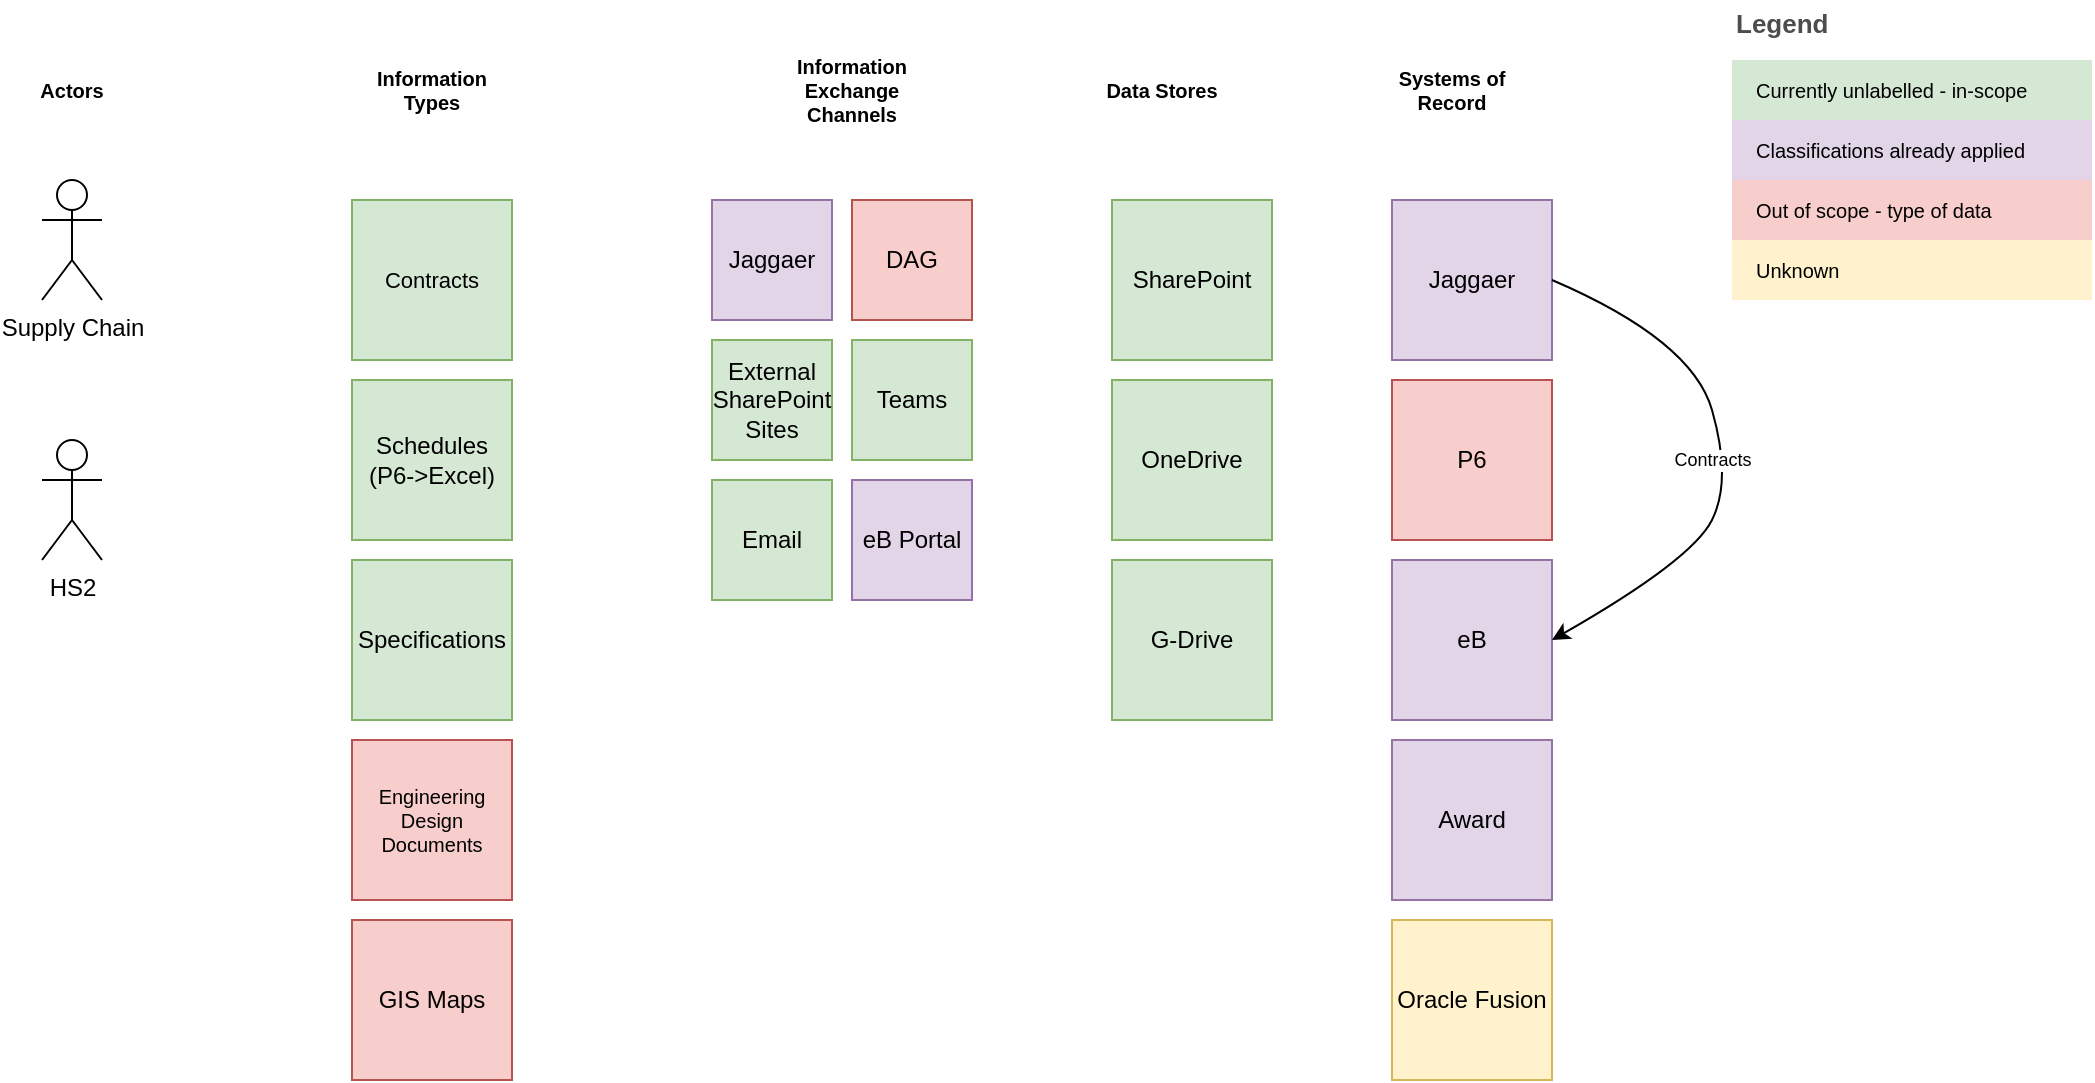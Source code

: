 <mxfile version="20.3.6" type="github" pages="2">
  <diagram id="cXLCR2YAizclSgLuJtya" name="Page-1">
    <mxGraphModel dx="1247" dy="654" grid="1" gridSize="10" guides="1" tooltips="1" connect="1" arrows="1" fold="1" page="1" pageScale="1" pageWidth="1169" pageHeight="827" math="0" shadow="0">
      <root>
        <mxCell id="0" />
        <mxCell id="1" parent="0" />
        <mxCell id="xMyo2FrH1NyN0CoWHX3c-1" value="HS2" style="shape=umlActor;verticalLabelPosition=bottom;verticalAlign=top;html=1;outlineConnect=0;" vertex="1" parent="1">
          <mxGeometry x="135" y="230" width="30" height="60" as="geometry" />
        </mxCell>
        <mxCell id="xMyo2FrH1NyN0CoWHX3c-4" value="SharePoint" style="whiteSpace=wrap;html=1;aspect=fixed;fillColor=#d5e8d4;strokeColor=#82b366;" vertex="1" parent="1">
          <mxGeometry x="670" y="110" width="80" height="80" as="geometry" />
        </mxCell>
        <mxCell id="xMyo2FrH1NyN0CoWHX3c-5" value="eB" style="whiteSpace=wrap;html=1;aspect=fixed;fillColor=#e1d5e7;strokeColor=#9673a6;" vertex="1" parent="1">
          <mxGeometry x="810" y="290" width="80" height="80" as="geometry" />
        </mxCell>
        <mxCell id="xMyo2FrH1NyN0CoWHX3c-7" value="G-Drive" style="whiteSpace=wrap;html=1;aspect=fixed;fillColor=#d5e8d4;strokeColor=#82b366;" vertex="1" parent="1">
          <mxGeometry x="670" y="290" width="80" height="80" as="geometry" />
        </mxCell>
        <mxCell id="xMyo2FrH1NyN0CoWHX3c-8" value="Teams" style="whiteSpace=wrap;html=1;aspect=fixed;fillColor=#d5e8d4;strokeColor=#82b366;" vertex="1" parent="1">
          <mxGeometry x="540" y="180" width="60" height="60" as="geometry" />
        </mxCell>
        <mxCell id="xMyo2FrH1NyN0CoWHX3c-13" value="&lt;div style=&quot;font-size: 10px;&quot;&gt;&lt;span style=&quot;font-size: 10px;&quot;&gt;Engineering Design Documents&lt;/span&gt;&lt;/div&gt;" style="whiteSpace=wrap;html=1;aspect=fixed;fillColor=#f8cecc;strokeColor=#b85450;fontSize=10;fontStyle=0" vertex="1" parent="1">
          <mxGeometry x="290" y="380" width="80" height="80" as="geometry" />
        </mxCell>
        <mxCell id="xMyo2FrH1NyN0CoWHX3c-15" value="&lt;span&gt;GIS Maps&lt;/span&gt;" style="whiteSpace=wrap;html=1;aspect=fixed;fillColor=#f8cecc;strokeColor=#b85450;fontStyle=0" vertex="1" parent="1">
          <mxGeometry x="290" y="470" width="80" height="80" as="geometry" />
        </mxCell>
        <mxCell id="xMyo2FrH1NyN0CoWHX3c-16" value="Jaggaer" style="whiteSpace=wrap;html=1;aspect=fixed;fillColor=#e1d5e7;strokeColor=#9673a6;" vertex="1" parent="1">
          <mxGeometry x="470" y="110" width="60" height="60" as="geometry" />
        </mxCell>
        <mxCell id="xMyo2FrH1NyN0CoWHX3c-17" value="&lt;div style=&quot;font-size: 11px;&quot;&gt;&lt;span style=&quot;font-size: 11px;&quot;&gt;Contracts&lt;/span&gt;&lt;/div&gt;" style="whiteSpace=wrap;html=1;aspect=fixed;fillColor=#d5e8d4;strokeColor=#82b366;fontSize=11;fontStyle=0" vertex="1" parent="1">
          <mxGeometry x="290" y="110" width="80" height="80" as="geometry" />
        </mxCell>
        <mxCell id="xMyo2FrH1NyN0CoWHX3c-18" value="&lt;span&gt;Schedules&lt;br&gt;(P6-&amp;gt;Excel)&lt;/span&gt;" style="whiteSpace=wrap;html=1;aspect=fixed;fillColor=#d5e8d4;strokeColor=#82b366;fontStyle=0" vertex="1" parent="1">
          <mxGeometry x="290" y="200" width="80" height="80" as="geometry" />
        </mxCell>
        <mxCell id="xMyo2FrH1NyN0CoWHX3c-19" value="&lt;span&gt;Specifications&lt;/span&gt;" style="whiteSpace=wrap;html=1;aspect=fixed;fillColor=#d5e8d4;strokeColor=#82b366;fontStyle=0" vertex="1" parent="1">
          <mxGeometry x="290" y="290" width="80" height="80" as="geometry" />
        </mxCell>
        <mxCell id="xMyo2FrH1NyN0CoWHX3c-20" value="P6" style="whiteSpace=wrap;html=1;aspect=fixed;fillColor=#f8cecc;strokeColor=#b85450;" vertex="1" parent="1">
          <mxGeometry x="810" y="200" width="80" height="80" as="geometry" />
        </mxCell>
        <mxCell id="xMyo2FrH1NyN0CoWHX3c-23" value="Jaggaer" style="whiteSpace=wrap;html=1;aspect=fixed;fillColor=#e1d5e7;strokeColor=#9673a6;" vertex="1" parent="1">
          <mxGeometry x="810" y="110" width="80" height="80" as="geometry" />
        </mxCell>
        <mxCell id="xMyo2FrH1NyN0CoWHX3c-24" value="Supply Chain" style="shape=umlActor;verticalLabelPosition=bottom;verticalAlign=top;html=1;outlineConnect=0;" vertex="1" parent="1">
          <mxGeometry x="135" y="100" width="30" height="60" as="geometry" />
        </mxCell>
        <mxCell id="xMyo2FrH1NyN0CoWHX3c-25" value="DAG" style="whiteSpace=wrap;html=1;aspect=fixed;fillColor=#f8cecc;strokeColor=#b85450;" vertex="1" parent="1">
          <mxGeometry x="540" y="110" width="60" height="60" as="geometry" />
        </mxCell>
        <mxCell id="xMyo2FrH1NyN0CoWHX3c-26" value="OneDrive" style="whiteSpace=wrap;html=1;aspect=fixed;fillColor=#d5e8d4;strokeColor=#82b366;" vertex="1" parent="1">
          <mxGeometry x="670" y="200" width="80" height="80" as="geometry" />
        </mxCell>
        <mxCell id="6zMGDVPGb2TY7qlekUjw-1" value="Systems of Record" style="text;html=1;strokeColor=none;fillColor=none;align=center;verticalAlign=middle;whiteSpace=wrap;rounded=0;fontSize=10;fontStyle=1" vertex="1" parent="1">
          <mxGeometry x="810" y="40" width="60" height="30" as="geometry" />
        </mxCell>
        <mxCell id="6zMGDVPGb2TY7qlekUjw-2" value="Data Stores" style="text;html=1;strokeColor=none;fillColor=none;align=center;verticalAlign=middle;whiteSpace=wrap;rounded=0;fontSize=10;fontStyle=1" vertex="1" parent="1">
          <mxGeometry x="665" y="40" width="60" height="30" as="geometry" />
        </mxCell>
        <mxCell id="6zMGDVPGb2TY7qlekUjw-3" value="Information Exchange Channels" style="text;html=1;strokeColor=none;fillColor=none;align=center;verticalAlign=middle;whiteSpace=wrap;rounded=0;fontSize=10;fontStyle=1" vertex="1" parent="1">
          <mxGeometry x="510" y="40" width="60" height="30" as="geometry" />
        </mxCell>
        <mxCell id="6zMGDVPGb2TY7qlekUjw-6" value="eB Portal" style="whiteSpace=wrap;html=1;aspect=fixed;fillColor=#e1d5e7;strokeColor=#9673a6;" vertex="1" parent="1">
          <mxGeometry x="540" y="250" width="60" height="60" as="geometry" />
        </mxCell>
        <mxCell id="6zMGDVPGb2TY7qlekUjw-7" value="Email" style="whiteSpace=wrap;html=1;aspect=fixed;fillColor=#d5e8d4;strokeColor=#82b366;" vertex="1" parent="1">
          <mxGeometry x="470" y="250" width="60" height="60" as="geometry" />
        </mxCell>
        <mxCell id="6zMGDVPGb2TY7qlekUjw-8" value="External&lt;br&gt;SharePoint&lt;br&gt;Sites" style="whiteSpace=wrap;html=1;aspect=fixed;fillColor=#d5e8d4;strokeColor=#82b366;" vertex="1" parent="1">
          <mxGeometry x="470" y="180" width="60" height="60" as="geometry" />
        </mxCell>
        <mxCell id="6zMGDVPGb2TY7qlekUjw-10" value="Information&lt;br&gt;Types" style="text;html=1;strokeColor=none;fillColor=none;align=center;verticalAlign=middle;whiteSpace=wrap;rounded=0;fontSize=10;fontStyle=1" vertex="1" parent="1">
          <mxGeometry x="300" y="40" width="60" height="30" as="geometry" />
        </mxCell>
        <mxCell id="6zMGDVPGb2TY7qlekUjw-11" value="Actors" style="text;html=1;strokeColor=none;fillColor=none;align=center;verticalAlign=middle;whiteSpace=wrap;rounded=0;fontSize=10;fontStyle=1" vertex="1" parent="1">
          <mxGeometry x="120" y="40" width="60" height="30" as="geometry" />
        </mxCell>
        <mxCell id="6zMGDVPGb2TY7qlekUjw-12" value="Award" style="whiteSpace=wrap;html=1;aspect=fixed;fillColor=#e1d5e7;strokeColor=#9673a6;" vertex="1" parent="1">
          <mxGeometry x="810" y="380" width="80" height="80" as="geometry" />
        </mxCell>
        <mxCell id="6zMGDVPGb2TY7qlekUjw-14" value="Legend" style="align=left;fontSize=13;fontStyle=1;strokeColor=none;fillColor=none;fontColor=#4D4D4D;spacingTop=-8;resizable=0;" vertex="1" parent="1">
          <mxGeometry x="980" y="10" width="180" height="30" as="geometry" />
        </mxCell>
        <mxCell id="6zMGDVPGb2TY7qlekUjw-15" value="" style="shape=table;html=1;whiteSpace=wrap;startSize=0;container=1;collapsible=0;childLayout=tableLayout;fillColor=none;align=left;spacingLeft=10;strokeColor=none;rounded=1;arcSize=11;fontColor=#FFFFFF;resizable=0;points=[[0.25,0,0],[0.5,0,0],[0.75,0,0],[1,0.25,0],[1,0.5,0],[1,0.75,0],[0.75,1,0],[0.5,1,0],[0.25,1,0],[0,0.75,0],[0,0.5,0],[0,0.25,0]];fontSize=10;" vertex="1" parent="1">
          <mxGeometry x="980" y="40" width="180" height="180" as="geometry" />
        </mxCell>
        <mxCell id="6zMGDVPGb2TY7qlekUjw-16" value="Currently unlabelled - in-scope" style="shape=partialRectangle;html=1;whiteSpace=wrap;connectable=0;fillColor=#d5e8d4;top=0;left=0;bottom=0;right=0;overflow=hidden;pointerEvents=1;align=left;spacingLeft=10;strokeColor=#82b366;fontSize=10;" vertex="1" parent="6zMGDVPGb2TY7qlekUjw-15">
          <mxGeometry width="180" height="30" as="geometry" />
        </mxCell>
        <mxCell id="6zMGDVPGb2TY7qlekUjw-17" value="Classifications already applied" style="shape=partialRectangle;html=1;whiteSpace=wrap;connectable=0;fillColor=#e1d5e7;top=0;left=0;bottom=0;right=0;overflow=hidden;pointerEvents=1;align=left;spacingLeft=10;fontSize=10;strokeColor=#9673a6;" vertex="1" parent="6zMGDVPGb2TY7qlekUjw-15">
          <mxGeometry y="30" width="180" height="30" as="geometry" />
        </mxCell>
        <mxCell id="6zMGDVPGb2TY7qlekUjw-18" value="Out of scope - type of data" style="shape=partialRectangle;html=1;whiteSpace=wrap;connectable=0;fillColor=#f8cecc;top=0;left=0;bottom=0;right=0;overflow=hidden;pointerEvents=1;align=left;spacingLeft=10;fontSize=10;strokeColor=#b85450;" vertex="1" parent="6zMGDVPGb2TY7qlekUjw-15">
          <mxGeometry y="60" width="180" height="30" as="geometry" />
        </mxCell>
        <mxCell id="6zMGDVPGb2TY7qlekUjw-19" value="Unknown" style="shape=partialRectangle;html=1;whiteSpace=wrap;connectable=0;top=0;left=0;bottom=0;right=0;overflow=hidden;pointerEvents=1;align=left;spacingLeft=10;fontSize=10;fillColor=#fff2cc;strokeColor=#d6b656;" vertex="1" parent="6zMGDVPGb2TY7qlekUjw-15">
          <mxGeometry y="90" width="180" height="30" as="geometry" />
        </mxCell>
        <mxCell id="6zMGDVPGb2TY7qlekUjw-20" value="" style="shape=partialRectangle;html=1;whiteSpace=wrap;connectable=0;top=0;left=0;bottom=0;right=0;overflow=hidden;pointerEvents=1;align=left;spacingLeft=10;fontSize=10;" vertex="1" parent="6zMGDVPGb2TY7qlekUjw-15">
          <mxGeometry y="120" width="180" height="30" as="geometry" />
        </mxCell>
        <mxCell id="6zMGDVPGb2TY7qlekUjw-21" value="" style="shape=partialRectangle;html=1;whiteSpace=wrap;connectable=0;top=0;left=0;bottom=0;right=0;overflow=hidden;pointerEvents=1;align=left;spacingLeft=10;fontSize=10;" vertex="1" parent="6zMGDVPGb2TY7qlekUjw-15">
          <mxGeometry y="150" width="180" height="30" as="geometry" />
        </mxCell>
        <mxCell id="6zMGDVPGb2TY7qlekUjw-22" value="Oracle Fusion" style="whiteSpace=wrap;html=1;aspect=fixed;fillColor=#fff2cc;strokeColor=#d6b656;" vertex="1" parent="1">
          <mxGeometry x="810" y="470" width="80" height="80" as="geometry" />
        </mxCell>
        <mxCell id="6zMGDVPGb2TY7qlekUjw-23" value="Contracts" style="endArrow=classic;html=1;fontSize=9;exitX=1;exitY=0.5;exitDx=0;exitDy=0;entryX=1;entryY=0.5;entryDx=0;entryDy=0;curved=1;" edge="1" parent="1" source="xMyo2FrH1NyN0CoWHX3c-23" target="xMyo2FrH1NyN0CoWHX3c-5">
          <mxGeometry x="-0.004" y="-7" width="50" height="50" relative="1" as="geometry">
            <mxPoint x="1020" y="320" as="sourcePoint" />
            <mxPoint x="1070" y="270" as="targetPoint" />
            <Array as="points">
              <mxPoint x="960" y="180" />
              <mxPoint x="980" y="250" />
              <mxPoint x="960" y="290" />
            </Array>
            <mxPoint as="offset" />
          </mxGeometry>
        </mxCell>
      </root>
    </mxGraphModel>
  </diagram>
  <diagram id="enoCb0zM3ZLAIlY1W8qx" name="Page-2">
    <mxGraphModel dx="1247" dy="654" grid="1" gridSize="10" guides="1" tooltips="1" connect="1" arrows="1" fold="1" page="1" pageScale="1" pageWidth="1169" pageHeight="827" math="0" shadow="0">
      <root>
        <mxCell id="0" />
        <mxCell id="1" parent="0" />
        <mxCell id="OXiR42jTVIXpHcLzfrry-1" value="SharePoint" style="whiteSpace=wrap;html=1;aspect=fixed;" vertex="1" parent="1">
          <mxGeometry x="320" y="120" width="80" height="80" as="geometry" />
        </mxCell>
        <mxCell id="OXiR42jTVIXpHcLzfrry-2" value="Jaggaer" style="whiteSpace=wrap;html=1;aspect=fixed;" vertex="1" parent="1">
          <mxGeometry x="600" y="120" width="80" height="80" as="geometry" />
        </mxCell>
        <mxCell id="iT9ulwVLfV9q0tadjXZ_-1" value="HS2" style="shape=umlActor;verticalLabelPosition=bottom;verticalAlign=top;html=1;outlineConnect=0;" vertex="1" parent="1">
          <mxGeometry x="110" y="130" width="30" height="60" as="geometry" />
        </mxCell>
      </root>
    </mxGraphModel>
  </diagram>
</mxfile>
